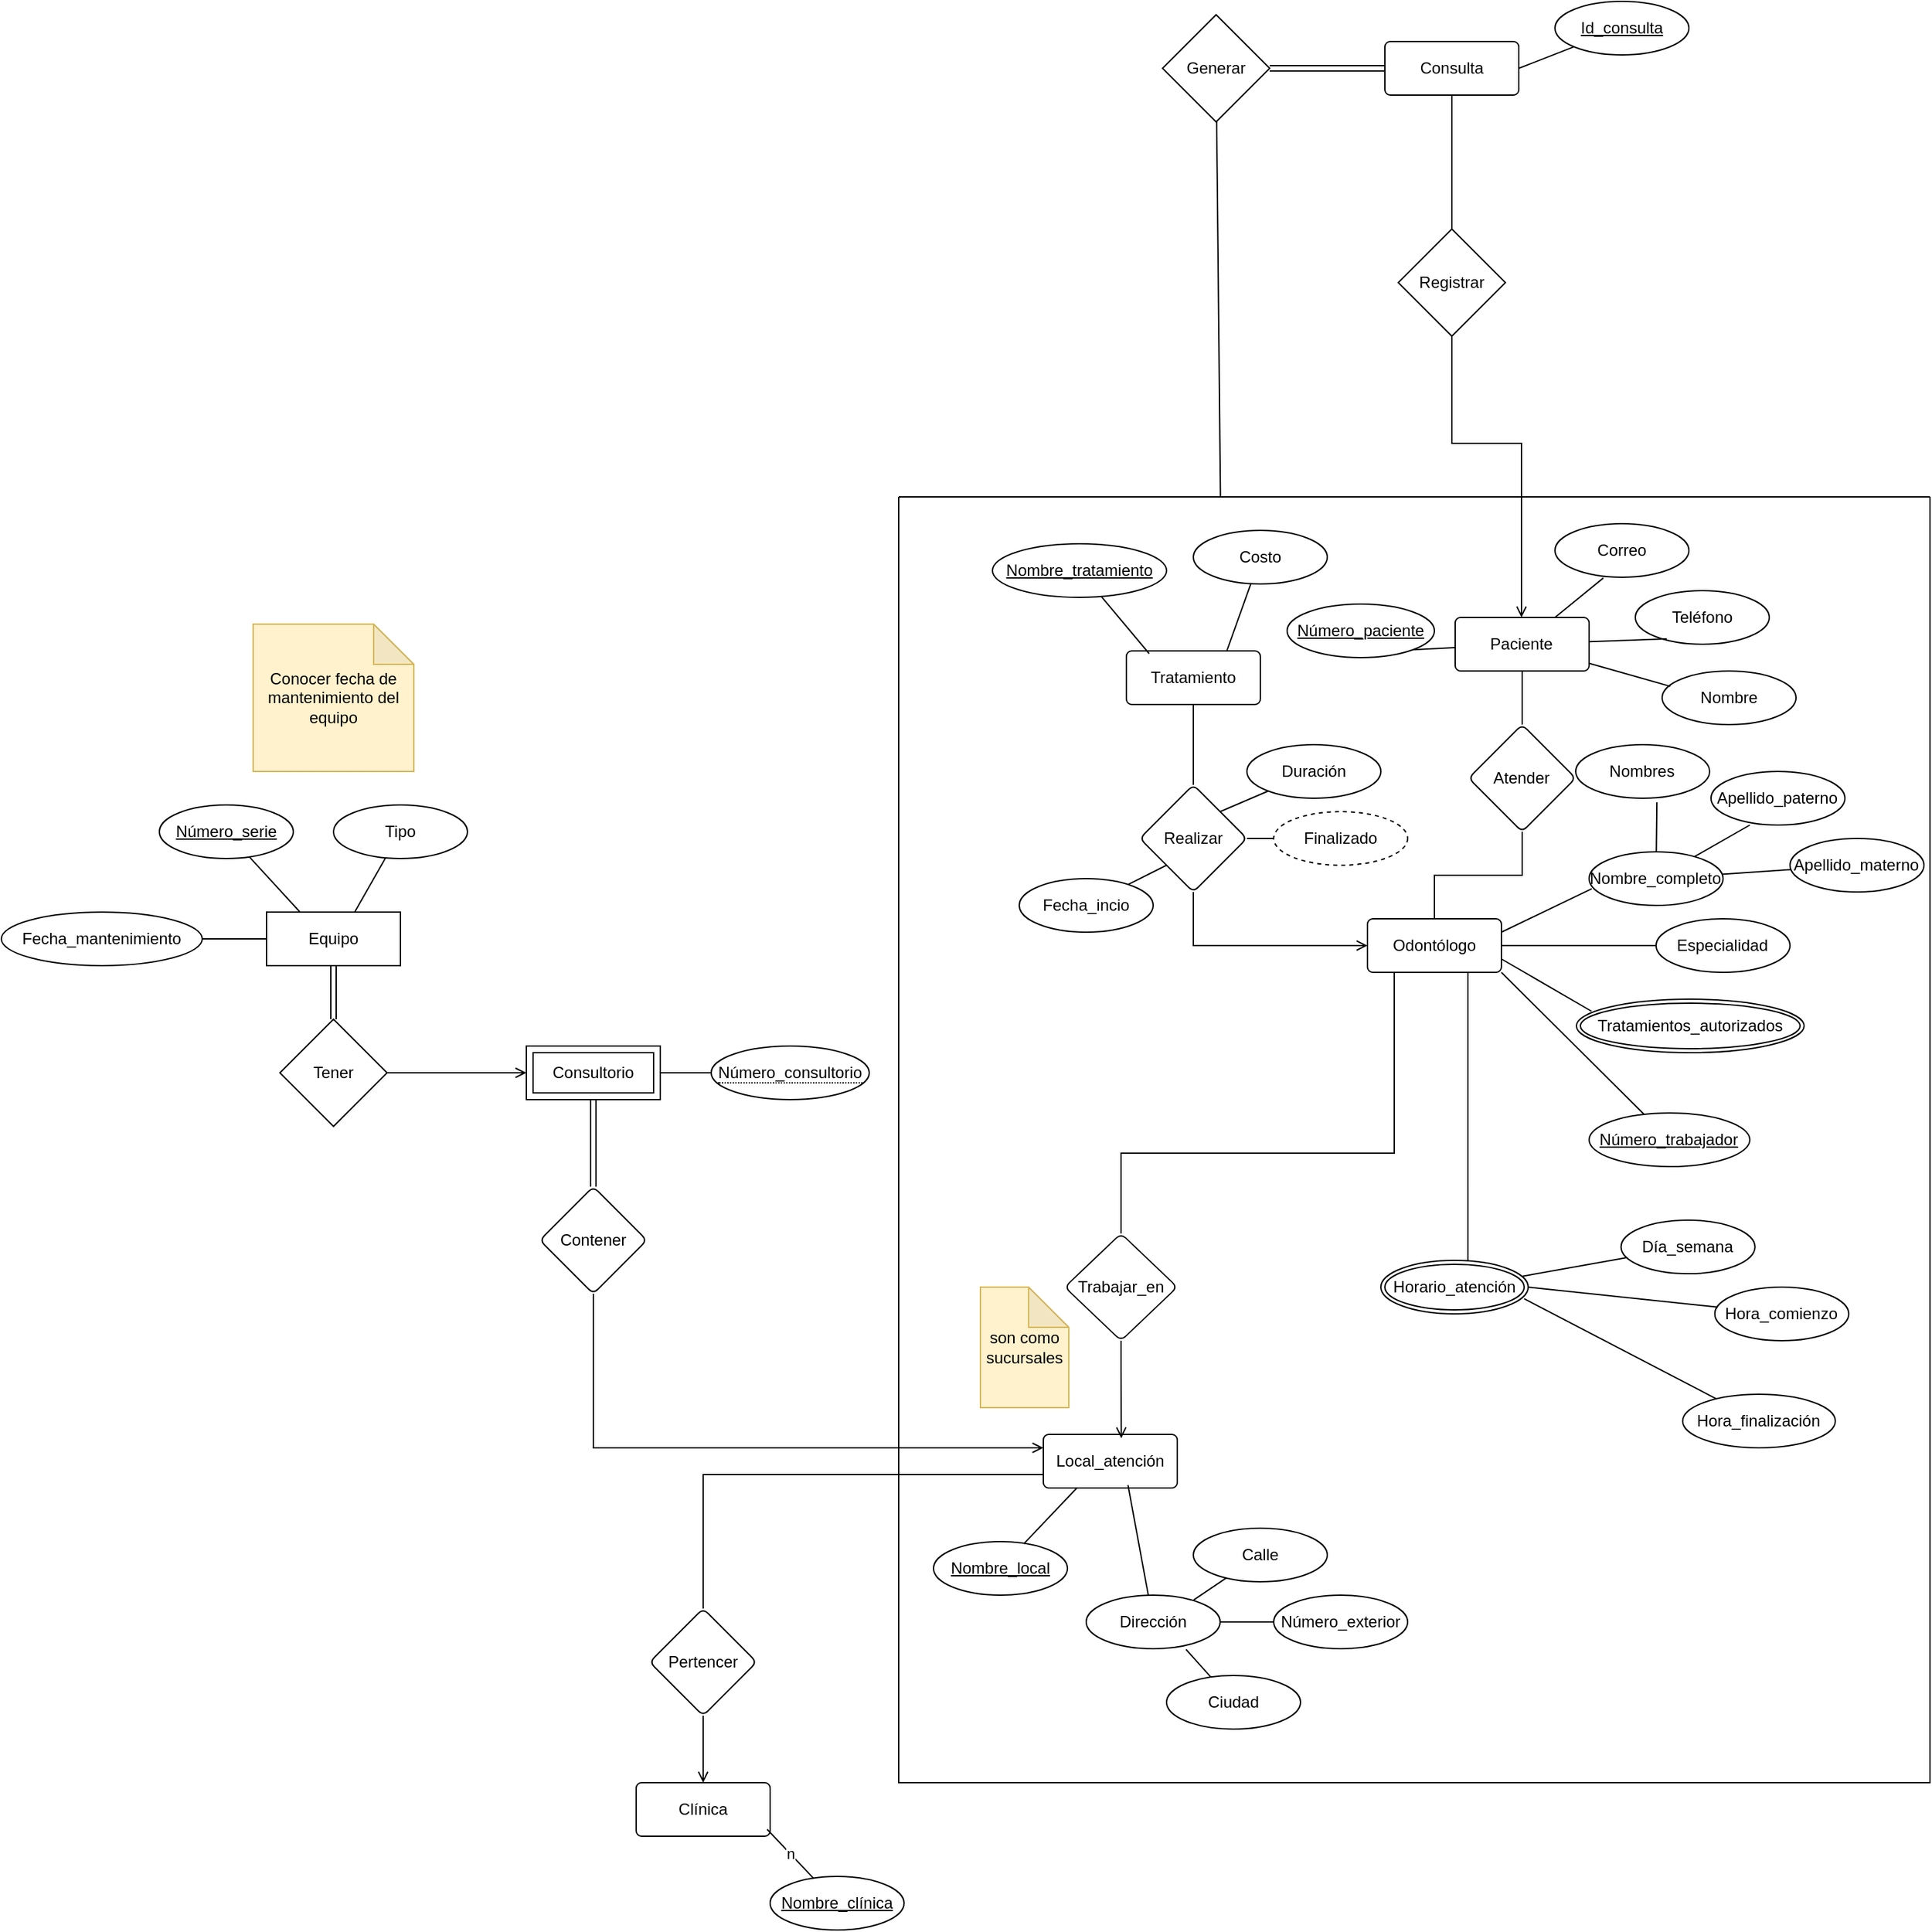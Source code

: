 <mxfile version="28.0.6">
  <diagram name="Página-1" id="1oPGaZgj6ZRLq_-NaeDq">
    <mxGraphModel dx="1425" dy="2167" grid="1" gridSize="10" guides="1" tooltips="1" connect="1" arrows="1" fold="1" page="1" pageScale="1" pageWidth="827" pageHeight="1169" math="0" shadow="0">
      <root>
        <mxCell id="0" />
        <mxCell id="1" parent="0" />
        <mxCell id="c4kYkc4qLpCNAQjZFkp4-38" value="" style="edgeStyle=orthogonalEdgeStyle;rounded=0;orthogonalLoop=1;jettySize=auto;html=1;endArrow=none;endFill=0;startArrow=open;startFill=0;entryX=0.5;entryY=1;entryDx=0;entryDy=0;exitX=0;exitY=0.25;exitDx=0;exitDy=0;" edge="1" parent="1" source="c4kYkc4qLpCNAQjZFkp4-1" target="c4kYkc4qLpCNAQjZFkp4-37">
          <mxGeometry relative="1" as="geometry">
            <mxPoint x="538.0" y="1130.0" as="targetPoint" />
          </mxGeometry>
        </mxCell>
        <mxCell id="c4kYkc4qLpCNAQjZFkp4-41" value="" style="rounded=0;orthogonalLoop=1;jettySize=auto;html=1;endArrow=none;endFill=0;startArrow=open;startFill=0;" edge="1" parent="1" source="c4kYkc4qLpCNAQjZFkp4-8" target="c4kYkc4qLpCNAQjZFkp4-40">
          <mxGeometry relative="1" as="geometry" />
        </mxCell>
        <mxCell id="c4kYkc4qLpCNAQjZFkp4-8" value="Consultorio" style="shape=ext;margin=3;double=1;whiteSpace=wrap;html=1;align=center;" vertex="1" parent="1">
          <mxGeometry x="422" y="800" width="100" height="40" as="geometry" />
        </mxCell>
        <mxCell id="c4kYkc4qLpCNAQjZFkp4-35" style="rounded=0;orthogonalLoop=1;jettySize=auto;html=1;entryX=1;entryY=0.5;entryDx=0;entryDy=0;endArrow=none;endFill=0;" edge="1" parent="1" source="c4kYkc4qLpCNAQjZFkp4-9" target="c4kYkc4qLpCNAQjZFkp4-8">
          <mxGeometry relative="1" as="geometry" />
        </mxCell>
        <mxCell id="c4kYkc4qLpCNAQjZFkp4-9" value="&lt;span style=&quot;border-bottom: 1px dotted&quot;&gt;Número_consultorio&lt;/span&gt;" style="ellipse;whiteSpace=wrap;html=1;align=center;" vertex="1" parent="1">
          <mxGeometry x="560" y="800" width="118" height="40" as="geometry" />
        </mxCell>
        <mxCell id="c4kYkc4qLpCNAQjZFkp4-49" style="rounded=0;orthogonalLoop=1;jettySize=auto;html=1;entryX=0.25;entryY=0;entryDx=0;entryDy=0;endArrow=none;endFill=0;" edge="1" parent="1" source="c4kYkc4qLpCNAQjZFkp4-13" target="c4kYkc4qLpCNAQjZFkp4-50">
          <mxGeometry relative="1" as="geometry">
            <mxPoint x="253" y="700" as="targetPoint" />
          </mxGeometry>
        </mxCell>
        <mxCell id="c4kYkc4qLpCNAQjZFkp4-13" value="Número_serie" style="ellipse;whiteSpace=wrap;html=1;align=center;fontStyle=4;" vertex="1" parent="1">
          <mxGeometry x="148" y="620" width="100" height="40" as="geometry" />
        </mxCell>
        <mxCell id="c4kYkc4qLpCNAQjZFkp4-15" value="Tipo" style="ellipse;whiteSpace=wrap;html=1;align=center;" vertex="1" parent="1">
          <mxGeometry x="278" y="620" width="100" height="40" as="geometry" />
        </mxCell>
        <mxCell id="c4kYkc4qLpCNAQjZFkp4-16" value="Conocer fecha de mantenimiento del equipo" style="shape=note;whiteSpace=wrap;html=1;backgroundOutline=1;darkOpacity=0.05;fillColor=#fff2cc;strokeColor=#d6b656;" vertex="1" parent="1">
          <mxGeometry x="218" y="485" width="120" height="110" as="geometry" />
        </mxCell>
        <mxCell id="c4kYkc4qLpCNAQjZFkp4-31" value="" style="edgeStyle=orthogonalEdgeStyle;rounded=0;orthogonalLoop=1;jettySize=auto;html=1;endArrow=none;endFill=0;startArrow=open;startFill=0;" edge="1" parent="1" source="c4kYkc4qLpCNAQjZFkp4-17" target="c4kYkc4qLpCNAQjZFkp4-30">
          <mxGeometry relative="1" as="geometry" />
        </mxCell>
        <mxCell id="c4kYkc4qLpCNAQjZFkp4-17" value="Clínica" style="rounded=1;arcSize=10;whiteSpace=wrap;html=1;align=center;" vertex="1" parent="1">
          <mxGeometry x="504" y="1350" width="100" height="40" as="geometry" />
        </mxCell>
        <mxCell id="c4kYkc4qLpCNAQjZFkp4-52" value="" style="edgeStyle=orthogonalEdgeStyle;rounded=0;orthogonalLoop=1;jettySize=auto;html=1;endArrow=none;endFill=0;" edge="1" parent="1" source="c4kYkc4qLpCNAQjZFkp4-18" target="c4kYkc4qLpCNAQjZFkp4-51">
          <mxGeometry relative="1" as="geometry" />
        </mxCell>
        <mxCell id="c4kYkc4qLpCNAQjZFkp4-18" value="Tratamiento" style="rounded=1;arcSize=10;whiteSpace=wrap;html=1;align=center;" vertex="1" parent="1">
          <mxGeometry x="870" y="505" width="100" height="40" as="geometry" />
        </mxCell>
        <mxCell id="c4kYkc4qLpCNAQjZFkp4-19" value="Nombre_tratamiento" style="ellipse;whiteSpace=wrap;html=1;align=center;fontStyle=4;" vertex="1" parent="1">
          <mxGeometry x="770" y="425" width="130" height="40" as="geometry" />
        </mxCell>
        <mxCell id="c4kYkc4qLpCNAQjZFkp4-96" style="rounded=0;orthogonalLoop=1;jettySize=auto;html=1;entryX=0.75;entryY=0;entryDx=0;entryDy=0;endArrow=none;endFill=0;" edge="1" parent="1" source="c4kYkc4qLpCNAQjZFkp4-20" target="c4kYkc4qLpCNAQjZFkp4-18">
          <mxGeometry relative="1" as="geometry" />
        </mxCell>
        <mxCell id="c4kYkc4qLpCNAQjZFkp4-20" value="Costo" style="ellipse;whiteSpace=wrap;html=1;align=center;" vertex="1" parent="1">
          <mxGeometry x="920" y="415" width="100" height="40" as="geometry" />
        </mxCell>
        <mxCell id="c4kYkc4qLpCNAQjZFkp4-55" style="rounded=0;orthogonalLoop=1;jettySize=auto;html=1;entryX=1;entryY=0;entryDx=0;entryDy=0;endArrow=none;endFill=0;" edge="1" parent="1" source="c4kYkc4qLpCNAQjZFkp4-21" target="c4kYkc4qLpCNAQjZFkp4-51">
          <mxGeometry relative="1" as="geometry" />
        </mxCell>
        <mxCell id="c4kYkc4qLpCNAQjZFkp4-21" value="Duración" style="ellipse;whiteSpace=wrap;html=1;align=center;" vertex="1" parent="1">
          <mxGeometry x="960" y="575" width="100" height="40" as="geometry" />
        </mxCell>
        <mxCell id="c4kYkc4qLpCNAQjZFkp4-63" style="edgeStyle=orthogonalEdgeStyle;rounded=0;orthogonalLoop=1;jettySize=auto;html=1;entryX=0;entryY=0.5;entryDx=0;entryDy=0;endArrow=none;endFill=0;" edge="1" parent="1" source="c4kYkc4qLpCNAQjZFkp4-22" target="c4kYkc4qLpCNAQjZFkp4-26">
          <mxGeometry relative="1" as="geometry" />
        </mxCell>
        <mxCell id="c4kYkc4qLpCNAQjZFkp4-72" value="" style="edgeStyle=orthogonalEdgeStyle;rounded=0;orthogonalLoop=1;jettySize=auto;html=1;endArrow=none;endFill=0;" edge="1" parent="1" source="c4kYkc4qLpCNAQjZFkp4-22" target="c4kYkc4qLpCNAQjZFkp4-71">
          <mxGeometry relative="1" as="geometry">
            <Array as="points">
              <mxPoint x="1070" y="880" />
              <mxPoint x="866" y="880" />
            </Array>
          </mxGeometry>
        </mxCell>
        <mxCell id="c4kYkc4qLpCNAQjZFkp4-22" value="Odontólogo" style="rounded=1;arcSize=10;whiteSpace=wrap;html=1;align=center;" vertex="1" parent="1">
          <mxGeometry x="1050" y="705" width="100" height="40" as="geometry" />
        </mxCell>
        <mxCell id="c4kYkc4qLpCNAQjZFkp4-24" value="Nombres" style="ellipse;whiteSpace=wrap;html=1;align=center;" vertex="1" parent="1">
          <mxGeometry x="1205.49" y="575" width="100" height="40" as="geometry" />
        </mxCell>
        <mxCell id="c4kYkc4qLpCNAQjZFkp4-62" style="rounded=0;orthogonalLoop=1;jettySize=auto;html=1;endArrow=none;endFill=0;" edge="1" parent="1" source="c4kYkc4qLpCNAQjZFkp4-25" target="c4kYkc4qLpCNAQjZFkp4-28">
          <mxGeometry relative="1" as="geometry" />
        </mxCell>
        <mxCell id="c4kYkc4qLpCNAQjZFkp4-25" value="Nombre_completo" style="ellipse;whiteSpace=wrap;html=1;align=center;" vertex="1" parent="1">
          <mxGeometry x="1215.49" y="655" width="100" height="40" as="geometry" />
        </mxCell>
        <mxCell id="c4kYkc4qLpCNAQjZFkp4-26" value="Especialidad" style="ellipse;whiteSpace=wrap;html=1;align=center;" vertex="1" parent="1">
          <mxGeometry x="1265.49" y="705" width="100" height="40" as="geometry" />
        </mxCell>
        <mxCell id="c4kYkc4qLpCNAQjZFkp4-27" value="Apellido_paterno" style="ellipse;whiteSpace=wrap;html=1;align=center;" vertex="1" parent="1">
          <mxGeometry x="1306.49" y="595" width="100" height="40" as="geometry" />
        </mxCell>
        <mxCell id="c4kYkc4qLpCNAQjZFkp4-28" value="Apellido_materno" style="ellipse;whiteSpace=wrap;html=1;align=center;" vertex="1" parent="1">
          <mxGeometry x="1365.49" y="645" width="100" height="40" as="geometry" />
        </mxCell>
        <mxCell id="c4kYkc4qLpCNAQjZFkp4-29" value="Tratamientos_autorizados" style="ellipse;shape=doubleEllipse;margin=3;whiteSpace=wrap;html=1;align=center;" vertex="1" parent="1">
          <mxGeometry x="1206" y="765" width="170" height="40" as="geometry" />
        </mxCell>
        <mxCell id="c4kYkc4qLpCNAQjZFkp4-105" style="edgeStyle=orthogonalEdgeStyle;rounded=0;orthogonalLoop=1;jettySize=auto;html=1;entryX=0;entryY=0.75;entryDx=0;entryDy=0;endArrow=none;endFill=0;" edge="1" parent="1" source="c4kYkc4qLpCNAQjZFkp4-30" target="c4kYkc4qLpCNAQjZFkp4-1">
          <mxGeometry relative="1" as="geometry">
            <Array as="points">
              <mxPoint x="554" y="1120" />
            </Array>
          </mxGeometry>
        </mxCell>
        <mxCell id="c4kYkc4qLpCNAQjZFkp4-30" value="Pertencer" style="rhombus;whiteSpace=wrap;html=1;rounded=1;arcSize=10;" vertex="1" parent="1">
          <mxGeometry x="514" y="1220" width="80" height="80" as="geometry" />
        </mxCell>
        <mxCell id="c4kYkc4qLpCNAQjZFkp4-39" value="" style="edgeStyle=orthogonalEdgeStyle;rounded=0;orthogonalLoop=1;jettySize=auto;html=1;endArrow=none;endFill=0;shape=link;" edge="1" parent="1" source="c4kYkc4qLpCNAQjZFkp4-37" target="c4kYkc4qLpCNAQjZFkp4-8">
          <mxGeometry relative="1" as="geometry" />
        </mxCell>
        <mxCell id="c4kYkc4qLpCNAQjZFkp4-37" value="Contener" style="rhombus;whiteSpace=wrap;html=1;rounded=1;arcSize=10;" vertex="1" parent="1">
          <mxGeometry x="432" y="905" width="80" height="80" as="geometry" />
        </mxCell>
        <mxCell id="c4kYkc4qLpCNAQjZFkp4-42" value="" style="edgeStyle=orthogonalEdgeStyle;rounded=0;orthogonalLoop=1;jettySize=auto;html=1;entryX=0.5;entryY=1;entryDx=0;entryDy=0;endArrow=none;endFill=0;shape=link;" edge="1" parent="1" source="c4kYkc4qLpCNAQjZFkp4-40">
          <mxGeometry relative="1" as="geometry">
            <mxPoint x="278" y="740" as="targetPoint" />
          </mxGeometry>
        </mxCell>
        <mxCell id="c4kYkc4qLpCNAQjZFkp4-40" value="Tener" style="rhombus;whiteSpace=wrap;html=1;" vertex="1" parent="1">
          <mxGeometry x="238" y="780" width="80" height="80" as="geometry" />
        </mxCell>
        <mxCell id="c4kYkc4qLpCNAQjZFkp4-48" style="rounded=0;orthogonalLoop=1;jettySize=auto;html=1;entryX=0.654;entryY=0.018;entryDx=0;entryDy=0;entryPerimeter=0;endArrow=none;endFill=0;" edge="1" parent="1" source="c4kYkc4qLpCNAQjZFkp4-15" target="c4kYkc4qLpCNAQjZFkp4-50">
          <mxGeometry relative="1" as="geometry">
            <mxPoint x="291.1" y="702.44" as="targetPoint" />
          </mxGeometry>
        </mxCell>
        <mxCell id="c4kYkc4qLpCNAQjZFkp4-50" value="Equipo" style="whiteSpace=wrap;html=1;align=center;" vertex="1" parent="1">
          <mxGeometry x="228" y="700" width="100" height="40" as="geometry" />
        </mxCell>
        <mxCell id="c4kYkc4qLpCNAQjZFkp4-53" style="edgeStyle=orthogonalEdgeStyle;rounded=0;orthogonalLoop=1;jettySize=auto;html=1;entryX=0;entryY=0.5;entryDx=0;entryDy=0;exitX=0.5;exitY=1;exitDx=0;exitDy=0;endArrow=open;endFill=0;" edge="1" parent="1" source="c4kYkc4qLpCNAQjZFkp4-51" target="c4kYkc4qLpCNAQjZFkp4-22">
          <mxGeometry relative="1" as="geometry" />
        </mxCell>
        <mxCell id="c4kYkc4qLpCNAQjZFkp4-51" value="Realizar" style="rhombus;whiteSpace=wrap;html=1;rounded=1;arcSize=10;" vertex="1" parent="1">
          <mxGeometry x="880" y="605" width="80" height="80" as="geometry" />
        </mxCell>
        <mxCell id="c4kYkc4qLpCNAQjZFkp4-56" style="edgeStyle=orthogonalEdgeStyle;rounded=0;orthogonalLoop=1;jettySize=auto;html=1;entryX=1;entryY=0.5;entryDx=0;entryDy=0;endArrow=none;endFill=0;" edge="1" parent="1" source="c4kYkc4qLpCNAQjZFkp4-54" target="c4kYkc4qLpCNAQjZFkp4-51">
          <mxGeometry relative="1" as="geometry" />
        </mxCell>
        <mxCell id="c4kYkc4qLpCNAQjZFkp4-54" value="Finalizado" style="ellipse;whiteSpace=wrap;html=1;align=center;dashed=1;" vertex="1" parent="1">
          <mxGeometry x="980" y="625" width="100" height="40" as="geometry" />
        </mxCell>
        <mxCell id="c4kYkc4qLpCNAQjZFkp4-58" style="rounded=0;orthogonalLoop=1;jettySize=auto;html=1;entryX=0;entryY=1;entryDx=0;entryDy=0;endArrow=none;endFill=0;" edge="1" parent="1" source="c4kYkc4qLpCNAQjZFkp4-57" target="c4kYkc4qLpCNAQjZFkp4-51">
          <mxGeometry relative="1" as="geometry" />
        </mxCell>
        <mxCell id="c4kYkc4qLpCNAQjZFkp4-57" value="Fecha_incio" style="ellipse;whiteSpace=wrap;html=1;align=center;" vertex="1" parent="1">
          <mxGeometry x="790" y="675" width="100" height="40" as="geometry" />
        </mxCell>
        <mxCell id="c4kYkc4qLpCNAQjZFkp4-59" style="rounded=0;orthogonalLoop=1;jettySize=auto;html=1;endArrow=none;endFill=0;entryX=1;entryY=1;entryDx=0;entryDy=0;" edge="1" parent="1" source="c4kYkc4qLpCNAQjZFkp4-23" target="c4kYkc4qLpCNAQjZFkp4-22">
          <mxGeometry relative="1" as="geometry">
            <mxPoint x="1110" y="705" as="targetPoint" />
          </mxGeometry>
        </mxCell>
        <mxCell id="c4kYkc4qLpCNAQjZFkp4-60" style="rounded=0;orthogonalLoop=1;jettySize=auto;html=1;entryX=0.606;entryY=1.075;entryDx=0;entryDy=0;entryPerimeter=0;endArrow=none;endFill=0;" edge="1" parent="1" source="c4kYkc4qLpCNAQjZFkp4-25" target="c4kYkc4qLpCNAQjZFkp4-24">
          <mxGeometry relative="1" as="geometry" />
        </mxCell>
        <mxCell id="c4kYkc4qLpCNAQjZFkp4-61" style="rounded=0;orthogonalLoop=1;jettySize=auto;html=1;entryX=0.29;entryY=1;entryDx=0;entryDy=0;entryPerimeter=0;endArrow=none;endFill=0;" edge="1" parent="1" source="c4kYkc4qLpCNAQjZFkp4-25" target="c4kYkc4qLpCNAQjZFkp4-27">
          <mxGeometry relative="1" as="geometry" />
        </mxCell>
        <mxCell id="c4kYkc4qLpCNAQjZFkp4-64" style="rounded=0;orthogonalLoop=1;jettySize=auto;html=1;entryX=0.066;entryY=0.225;entryDx=0;entryDy=0;entryPerimeter=0;endArrow=none;endFill=0;exitX=1;exitY=0.75;exitDx=0;exitDy=0;" edge="1" parent="1" source="c4kYkc4qLpCNAQjZFkp4-22" target="c4kYkc4qLpCNAQjZFkp4-29">
          <mxGeometry relative="1" as="geometry" />
        </mxCell>
        <mxCell id="c4kYkc4qLpCNAQjZFkp4-65" style="rounded=0;orthogonalLoop=1;jettySize=auto;html=1;entryX=0.02;entryY=0.689;entryDx=0;entryDy=0;entryPerimeter=0;endArrow=none;endFill=0;exitX=1;exitY=0.25;exitDx=0;exitDy=0;" edge="1" parent="1" source="c4kYkc4qLpCNAQjZFkp4-22" target="c4kYkc4qLpCNAQjZFkp4-25">
          <mxGeometry relative="1" as="geometry">
            <mxPoint x="1189.995" y="705" as="sourcePoint" />
          </mxGeometry>
        </mxCell>
        <mxCell id="c4kYkc4qLpCNAQjZFkp4-95" style="rounded=0;orthogonalLoop=1;jettySize=auto;html=1;entryX=0.17;entryY=0.05;entryDx=0;entryDy=0;entryPerimeter=0;endArrow=none;endFill=0;" edge="1" parent="1" source="c4kYkc4qLpCNAQjZFkp4-19" target="c4kYkc4qLpCNAQjZFkp4-18">
          <mxGeometry relative="1" as="geometry" />
        </mxCell>
        <mxCell id="c4kYkc4qLpCNAQjZFkp4-1" value="Local_atención" style="rounded=1;arcSize=10;whiteSpace=wrap;html=1;align=center;" vertex="1" parent="1">
          <mxGeometry x="808" y="1090" width="100" height="40" as="geometry" />
        </mxCell>
        <mxCell id="c4kYkc4qLpCNAQjZFkp4-2" value="Nombre_local" style="ellipse;whiteSpace=wrap;html=1;align=center;fontStyle=4;" vertex="1" parent="1">
          <mxGeometry x="726" y="1170" width="100" height="40" as="geometry" />
        </mxCell>
        <mxCell id="c4kYkc4qLpCNAQjZFkp4-3" value="Dirección" style="ellipse;whiteSpace=wrap;html=1;align=center;" vertex="1" parent="1">
          <mxGeometry x="840" y="1210" width="100" height="40" as="geometry" />
        </mxCell>
        <mxCell id="c4kYkc4qLpCNAQjZFkp4-4" value="Calle" style="ellipse;whiteSpace=wrap;html=1;align=center;" vertex="1" parent="1">
          <mxGeometry x="920" y="1160" width="100" height="40" as="geometry" />
        </mxCell>
        <mxCell id="c4kYkc4qLpCNAQjZFkp4-5" value="Ciudad&lt;span style=&quot;color: rgba(0, 0, 0, 0); font-family: monospace; font-size: 0px; text-align: start; text-wrap-mode: nowrap;&quot;&gt;%3CmxGraphModel%3E%3Croot%3E%3CmxCell%20id%3D%220%22%2F%3E%3CmxCell%20id%3D%221%22%20parent%3D%220%22%2F%3E%3CmxCell%20id%3D%222%22%20value%3D%22Direcci%C3%B3n%22%20style%3D%22ellipse%3BwhiteSpace%3Dwrap%3Bhtml%3D1%3Balign%3Dcenter%3B%22%20vertex%3D%221%22%20parent%3D%221%22%3E%3CmxGeometry%20x%3D%22450%22%20y%3D%22520%22%20width%3D%22100%22%20height%3D%2240%22%20as%3D%22geometry%22%2F%3E%3C%2FmxCell%3E%3C%2Froot%3E%3C%2FmxGraphModel%3E&lt;/span&gt;" style="ellipse;whiteSpace=wrap;html=1;align=center;" vertex="1" parent="1">
          <mxGeometry x="900" y="1270" width="100" height="40" as="geometry" />
        </mxCell>
        <mxCell id="c4kYkc4qLpCNAQjZFkp4-45" style="rounded=0;orthogonalLoop=1;jettySize=auto;html=1;entryX=1;entryY=0.5;entryDx=0;entryDy=0;endArrow=none;endFill=0;" edge="1" parent="1" source="c4kYkc4qLpCNAQjZFkp4-6" target="c4kYkc4qLpCNAQjZFkp4-3">
          <mxGeometry relative="1" as="geometry" />
        </mxCell>
        <mxCell id="c4kYkc4qLpCNAQjZFkp4-6" value="Número_exterior" style="ellipse;whiteSpace=wrap;html=1;align=center;" vertex="1" parent="1">
          <mxGeometry x="980" y="1210" width="100" height="40" as="geometry" />
        </mxCell>
        <mxCell id="c4kYkc4qLpCNAQjZFkp4-33" style="rounded=0;orthogonalLoop=1;jettySize=auto;html=1;entryX=0.25;entryY=1;entryDx=0;entryDy=0;endArrow=none;endFill=0;" edge="1" parent="1" source="c4kYkc4qLpCNAQjZFkp4-2" target="c4kYkc4qLpCNAQjZFkp4-1">
          <mxGeometry relative="1" as="geometry" />
        </mxCell>
        <mxCell id="c4kYkc4qLpCNAQjZFkp4-43" style="rounded=0;orthogonalLoop=1;jettySize=auto;html=1;entryX=0.745;entryY=1.012;entryDx=0;entryDy=0;entryPerimeter=0;endArrow=none;endFill=0;" edge="1" parent="1" source="c4kYkc4qLpCNAQjZFkp4-5" target="c4kYkc4qLpCNAQjZFkp4-3">
          <mxGeometry relative="1" as="geometry" />
        </mxCell>
        <mxCell id="c4kYkc4qLpCNAQjZFkp4-44" style="rounded=0;orthogonalLoop=1;jettySize=auto;html=1;entryX=0.803;entryY=0.089;entryDx=0;entryDy=0;entryPerimeter=0;endArrow=none;endFill=0;" edge="1" parent="1" source="c4kYkc4qLpCNAQjZFkp4-4" target="c4kYkc4qLpCNAQjZFkp4-3">
          <mxGeometry relative="1" as="geometry" />
        </mxCell>
        <mxCell id="c4kYkc4qLpCNAQjZFkp4-46" style="rounded=0;orthogonalLoop=1;jettySize=auto;html=1;entryX=0.632;entryY=0.946;entryDx=0;entryDy=0;entryPerimeter=0;endArrow=none;endFill=0;" edge="1" parent="1" source="c4kYkc4qLpCNAQjZFkp4-3" target="c4kYkc4qLpCNAQjZFkp4-1">
          <mxGeometry relative="1" as="geometry" />
        </mxCell>
        <mxCell id="c4kYkc4qLpCNAQjZFkp4-71" value="Trabajar_en" style="rhombus;whiteSpace=wrap;html=1;rounded=1;arcSize=10;" vertex="1" parent="1">
          <mxGeometry x="824" y="940" width="84" height="80" as="geometry" />
        </mxCell>
        <mxCell id="c4kYkc4qLpCNAQjZFkp4-73" style="edgeStyle=orthogonalEdgeStyle;rounded=0;orthogonalLoop=1;jettySize=auto;html=1;entryX=0.582;entryY=0.071;entryDx=0;entryDy=0;entryPerimeter=0;endArrow=open;endFill=0;" edge="1" parent="1" source="c4kYkc4qLpCNAQjZFkp4-71" target="c4kYkc4qLpCNAQjZFkp4-1">
          <mxGeometry relative="1" as="geometry">
            <Array as="points">
              <mxPoint x="866" y="1040" />
              <mxPoint x="866" y="1040" />
            </Array>
          </mxGeometry>
        </mxCell>
        <mxCell id="c4kYkc4qLpCNAQjZFkp4-104" value="" style="swimlane;startSize=0;" vertex="1" parent="1">
          <mxGeometry x="700" y="390" width="770" height="960" as="geometry" />
        </mxCell>
        <mxCell id="c4kYkc4qLpCNAQjZFkp4-120" style="rounded=0;orthogonalLoop=1;jettySize=auto;html=1;entryX=1;entryY=1;entryDx=0;entryDy=0;endArrow=none;endFill=0;" edge="1" parent="c4kYkc4qLpCNAQjZFkp4-104" source="c4kYkc4qLpCNAQjZFkp4-111" target="c4kYkc4qLpCNAQjZFkp4-113">
          <mxGeometry relative="1" as="geometry" />
        </mxCell>
        <mxCell id="c4kYkc4qLpCNAQjZFkp4-123" value="" style="edgeStyle=orthogonalEdgeStyle;rounded=0;orthogonalLoop=1;jettySize=auto;html=1;endArrow=none;endFill=0;" edge="1" parent="c4kYkc4qLpCNAQjZFkp4-104" source="c4kYkc4qLpCNAQjZFkp4-111" target="c4kYkc4qLpCNAQjZFkp4-122">
          <mxGeometry relative="1" as="geometry" />
        </mxCell>
        <mxCell id="c4kYkc4qLpCNAQjZFkp4-111" value="Paciente" style="rounded=1;arcSize=10;whiteSpace=wrap;html=1;align=center;" vertex="1" parent="c4kYkc4qLpCNAQjZFkp4-104">
          <mxGeometry x="415.49" y="90" width="100" height="40" as="geometry" />
        </mxCell>
        <mxCell id="c4kYkc4qLpCNAQjZFkp4-23" value="Número_trabajador" style="ellipse;whiteSpace=wrap;html=1;align=center;fontStyle=4;" vertex="1" parent="c4kYkc4qLpCNAQjZFkp4-104">
          <mxGeometry x="515.49" y="460" width="120" height="40" as="geometry" />
        </mxCell>
        <mxCell id="c4kYkc4qLpCNAQjZFkp4-115" value="Correo" style="ellipse;whiteSpace=wrap;html=1;align=center;" vertex="1" parent="c4kYkc4qLpCNAQjZFkp4-104">
          <mxGeometry x="490" y="20" width="100" height="40" as="geometry" />
        </mxCell>
        <mxCell id="c4kYkc4qLpCNAQjZFkp4-114" value="Nombre" style="ellipse;whiteSpace=wrap;html=1;align=center;" vertex="1" parent="c4kYkc4qLpCNAQjZFkp4-104">
          <mxGeometry x="570" y="130" width="100" height="40" as="geometry" />
        </mxCell>
        <mxCell id="c4kYkc4qLpCNAQjZFkp4-113" value="Número_paciente" style="ellipse;whiteSpace=wrap;html=1;align=center;fontStyle=4;" vertex="1" parent="c4kYkc4qLpCNAQjZFkp4-104">
          <mxGeometry x="290" y="80" width="110" height="40" as="geometry" />
        </mxCell>
        <mxCell id="c4kYkc4qLpCNAQjZFkp4-116" value="Teléfono" style="ellipse;whiteSpace=wrap;html=1;align=center;" vertex="1" parent="c4kYkc4qLpCNAQjZFkp4-104">
          <mxGeometry x="550" y="70" width="100" height="40" as="geometry" />
        </mxCell>
        <mxCell id="c4kYkc4qLpCNAQjZFkp4-117" style="rounded=0;orthogonalLoop=1;jettySize=auto;html=1;entryX=0.061;entryY=0.286;entryDx=0;entryDy=0;entryPerimeter=0;endArrow=none;endFill=0;" edge="1" parent="c4kYkc4qLpCNAQjZFkp4-104" source="c4kYkc4qLpCNAQjZFkp4-111" target="c4kYkc4qLpCNAQjZFkp4-114">
          <mxGeometry relative="1" as="geometry" />
        </mxCell>
        <mxCell id="c4kYkc4qLpCNAQjZFkp4-118" style="rounded=0;orthogonalLoop=1;jettySize=auto;html=1;entryX=0.361;entryY=1.014;entryDx=0;entryDy=0;entryPerimeter=0;endArrow=none;endFill=0;" edge="1" parent="c4kYkc4qLpCNAQjZFkp4-104" source="c4kYkc4qLpCNAQjZFkp4-111" target="c4kYkc4qLpCNAQjZFkp4-115">
          <mxGeometry relative="1" as="geometry" />
        </mxCell>
        <mxCell id="c4kYkc4qLpCNAQjZFkp4-119" style="rounded=0;orthogonalLoop=1;jettySize=auto;html=1;entryX=0.234;entryY=0.9;entryDx=0;entryDy=0;entryPerimeter=0;endArrow=none;endFill=0;" edge="1" parent="c4kYkc4qLpCNAQjZFkp4-104" source="c4kYkc4qLpCNAQjZFkp4-111" target="c4kYkc4qLpCNAQjZFkp4-116">
          <mxGeometry relative="1" as="geometry" />
        </mxCell>
        <mxCell id="c4kYkc4qLpCNAQjZFkp4-122" value="Atender" style="rhombus;whiteSpace=wrap;html=1;rounded=1;arcSize=10;" vertex="1" parent="c4kYkc4qLpCNAQjZFkp4-104">
          <mxGeometry x="425.49" y="170" width="80" height="80" as="geometry" />
        </mxCell>
        <mxCell id="c4kYkc4qLpCNAQjZFkp4-47" value="son como sucursales" style="shape=note;whiteSpace=wrap;html=1;backgroundOutline=1;darkOpacity=0.05;fillColor=#fff2cc;strokeColor=#d6b656;" vertex="1" parent="c4kYkc4qLpCNAQjZFkp4-104">
          <mxGeometry x="61" y="590" width="66" height="90" as="geometry" />
        </mxCell>
        <mxCell id="c4kYkc4qLpCNAQjZFkp4-85" style="rounded=0;orthogonalLoop=1;jettySize=auto;html=1;entryX=0.912;entryY=0.321;entryDx=0;entryDy=0;endArrow=none;endFill=0;entryPerimeter=0;" edge="1" parent="c4kYkc4qLpCNAQjZFkp4-104" source="c4kYkc4qLpCNAQjZFkp4-84" target="k68YVXHiD5EIB1vdCVDd-6">
          <mxGeometry relative="1" as="geometry">
            <mxPoint x="479.84" y="570" as="targetPoint" />
          </mxGeometry>
        </mxCell>
        <mxCell id="c4kYkc4qLpCNAQjZFkp4-84" value="Día_semana" style="ellipse;whiteSpace=wrap;html=1;align=center;" vertex="1" parent="c4kYkc4qLpCNAQjZFkp4-104">
          <mxGeometry x="539.33" y="540" width="100" height="40" as="geometry" />
        </mxCell>
        <mxCell id="c4kYkc4qLpCNAQjZFkp4-88" style="rounded=0;orthogonalLoop=1;jettySize=auto;html=1;entryX=1;entryY=0.5;entryDx=0;entryDy=0;endArrow=none;endFill=0;" edge="1" parent="c4kYkc4qLpCNAQjZFkp4-104" source="c4kYkc4qLpCNAQjZFkp4-87" target="k68YVXHiD5EIB1vdCVDd-6">
          <mxGeometry relative="1" as="geometry">
            <mxPoint x="479.84" y="590" as="targetPoint" />
          </mxGeometry>
        </mxCell>
        <mxCell id="c4kYkc4qLpCNAQjZFkp4-87" value="Hora_comienzo" style="ellipse;whiteSpace=wrap;html=1;align=center;" vertex="1" parent="c4kYkc4qLpCNAQjZFkp4-104">
          <mxGeometry x="609.33" y="590" width="100" height="40" as="geometry" />
        </mxCell>
        <mxCell id="c4kYkc4qLpCNAQjZFkp4-89" value="Hora_finalización" style="ellipse;whiteSpace=wrap;html=1;align=center;" vertex="1" parent="c4kYkc4qLpCNAQjZFkp4-104">
          <mxGeometry x="585.33" y="670" width="114" height="40" as="geometry" />
        </mxCell>
        <mxCell id="c4kYkc4qLpCNAQjZFkp4-90" style="rounded=0;orthogonalLoop=1;jettySize=auto;html=1;entryX=0.973;entryY=0.717;entryDx=0;entryDy=0;entryPerimeter=0;endArrow=none;endFill=0;" edge="1" parent="c4kYkc4qLpCNAQjZFkp4-104" source="c4kYkc4qLpCNAQjZFkp4-89" target="k68YVXHiD5EIB1vdCVDd-6">
          <mxGeometry relative="1" as="geometry">
            <mxPoint x="470.0" y="613.68" as="targetPoint" />
          </mxGeometry>
        </mxCell>
        <mxCell id="k68YVXHiD5EIB1vdCVDd-6" value="Horario_atención" style="ellipse;shape=doubleEllipse;margin=3;whiteSpace=wrap;html=1;align=center;" vertex="1" parent="c4kYkc4qLpCNAQjZFkp4-104">
          <mxGeometry x="360" y="570" width="110" height="40" as="geometry" />
        </mxCell>
        <mxCell id="c4kYkc4qLpCNAQjZFkp4-110" style="edgeStyle=orthogonalEdgeStyle;rounded=0;orthogonalLoop=1;jettySize=auto;html=1;entryX=0;entryY=0.5;entryDx=0;entryDy=0;shape=link;" edge="1" parent="1" source="c4kYkc4qLpCNAQjZFkp4-107" target="c4kYkc4qLpCNAQjZFkp4-108">
          <mxGeometry relative="1" as="geometry" />
        </mxCell>
        <mxCell id="c4kYkc4qLpCNAQjZFkp4-107" value="&lt;div&gt;Generar&lt;/div&gt;" style="rhombus;whiteSpace=wrap;html=1;" vertex="1" parent="1">
          <mxGeometry x="897" y="30" width="80" height="80" as="geometry" />
        </mxCell>
        <mxCell id="c4kYkc4qLpCNAQjZFkp4-108" value="Consulta" style="rounded=1;arcSize=10;whiteSpace=wrap;html=1;align=center;" vertex="1" parent="1">
          <mxGeometry x="1063" y="50" width="100" height="40" as="geometry" />
        </mxCell>
        <mxCell id="c4kYkc4qLpCNAQjZFkp4-109" style="rounded=0;orthogonalLoop=1;jettySize=auto;html=1;entryX=0.312;entryY=0;entryDx=0;entryDy=0;entryPerimeter=0;endArrow=none;endFill=0;" edge="1" parent="1" source="c4kYkc4qLpCNAQjZFkp4-107" target="c4kYkc4qLpCNAQjZFkp4-104">
          <mxGeometry relative="1" as="geometry" />
        </mxCell>
        <mxCell id="c4kYkc4qLpCNAQjZFkp4-124" value="" style="edgeStyle=orthogonalEdgeStyle;rounded=0;orthogonalLoop=1;jettySize=auto;html=1;endArrow=none;endFill=0;" edge="1" parent="1" source="c4kYkc4qLpCNAQjZFkp4-122" target="c4kYkc4qLpCNAQjZFkp4-22">
          <mxGeometry relative="1" as="geometry" />
        </mxCell>
        <mxCell id="c4kYkc4qLpCNAQjZFkp4-135" value="" style="edgeStyle=orthogonalEdgeStyle;rounded=0;orthogonalLoop=1;jettySize=auto;html=1;endArrow=none;endFill=0;startArrow=none;startFill=0;exitX=0.5;exitY=1;exitDx=0;exitDy=0;" edge="1" parent="1" source="c4kYkc4qLpCNAQjZFkp4-108" target="c4kYkc4qLpCNAQjZFkp4-134">
          <mxGeometry relative="1" as="geometry">
            <mxPoint x="1120" y="240" as="sourcePoint" />
          </mxGeometry>
        </mxCell>
        <mxCell id="c4kYkc4qLpCNAQjZFkp4-138" style="edgeStyle=orthogonalEdgeStyle;rounded=0;orthogonalLoop=1;jettySize=auto;html=1;endArrow=open;endFill=0;" edge="1" parent="1" source="c4kYkc4qLpCNAQjZFkp4-134" target="c4kYkc4qLpCNAQjZFkp4-111">
          <mxGeometry relative="1" as="geometry">
            <Array as="points">
              <mxPoint x="1113" y="350" />
              <mxPoint x="1165" y="350" />
            </Array>
          </mxGeometry>
        </mxCell>
        <mxCell id="c4kYkc4qLpCNAQjZFkp4-134" value="Registrar" style="rhombus;whiteSpace=wrap;html=1;" vertex="1" parent="1">
          <mxGeometry x="1073" y="190" width="80" height="80" as="geometry" />
        </mxCell>
        <mxCell id="c4kYkc4qLpCNAQjZFkp4-140" style="edgeStyle=orthogonalEdgeStyle;rounded=0;orthogonalLoop=1;jettySize=auto;html=1;entryX=0;entryY=0.5;entryDx=0;entryDy=0;endArrow=none;endFill=0;" edge="1" parent="1" source="c4kYkc4qLpCNAQjZFkp4-139" target="c4kYkc4qLpCNAQjZFkp4-50">
          <mxGeometry relative="1" as="geometry" />
        </mxCell>
        <mxCell id="c4kYkc4qLpCNAQjZFkp4-139" value="Fecha_mantenimiento" style="ellipse;whiteSpace=wrap;html=1;align=center;" vertex="1" parent="1">
          <mxGeometry x="30" y="700" width="150" height="40" as="geometry" />
        </mxCell>
        <mxCell id="k68YVXHiD5EIB1vdCVDd-1" value="Nombre_clínica" style="ellipse;whiteSpace=wrap;html=1;align=center;fontStyle=4;" vertex="1" parent="1">
          <mxGeometry x="604" y="1420" width="100" height="40" as="geometry" />
        </mxCell>
        <mxCell id="k68YVXHiD5EIB1vdCVDd-2" value="n" style="rounded=0;orthogonalLoop=1;jettySize=auto;html=1;entryX=0.978;entryY=0.872;entryDx=0;entryDy=0;entryPerimeter=0;endArrow=none;endFill=0;" edge="1" parent="1" source="k68YVXHiD5EIB1vdCVDd-1" target="c4kYkc4qLpCNAQjZFkp4-17">
          <mxGeometry relative="1" as="geometry" />
        </mxCell>
        <mxCell id="k68YVXHiD5EIB1vdCVDd-4" style="rounded=0;orthogonalLoop=1;jettySize=auto;html=1;entryX=1;entryY=0.5;entryDx=0;entryDy=0;endArrow=none;endFill=0;" edge="1" parent="1" source="k68YVXHiD5EIB1vdCVDd-3" target="c4kYkc4qLpCNAQjZFkp4-108">
          <mxGeometry relative="1" as="geometry" />
        </mxCell>
        <mxCell id="k68YVXHiD5EIB1vdCVDd-3" value="Id_consulta" style="ellipse;whiteSpace=wrap;html=1;align=center;fontStyle=4;" vertex="1" parent="1">
          <mxGeometry x="1190" y="20" width="100" height="40" as="geometry" />
        </mxCell>
        <mxCell id="k68YVXHiD5EIB1vdCVDd-7" value="" style="endArrow=none;html=1;rounded=0;entryX=0.75;entryY=1;entryDx=0;entryDy=0;exitX=0.591;exitY=0;exitDx=0;exitDy=0;exitPerimeter=0;" edge="1" parent="1" source="k68YVXHiD5EIB1vdCVDd-6" target="c4kYkc4qLpCNAQjZFkp4-22">
          <mxGeometry width="50" height="50" relative="1" as="geometry">
            <mxPoint x="1200" y="960" as="sourcePoint" />
            <mxPoint x="1250" y="910" as="targetPoint" />
          </mxGeometry>
        </mxCell>
      </root>
    </mxGraphModel>
  </diagram>
</mxfile>
